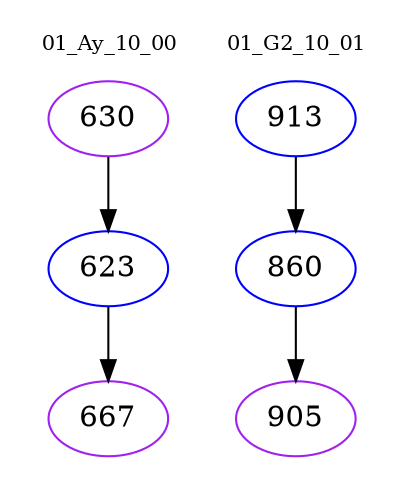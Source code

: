 digraph{
subgraph cluster_0 {
color = white
label = "01_Ay_10_00";
fontsize=10;
T0_630 [label="630", color="purple"]
T0_630 -> T0_623 [color="black"]
T0_623 [label="623", color="blue"]
T0_623 -> T0_667 [color="black"]
T0_667 [label="667", color="purple"]
}
subgraph cluster_1 {
color = white
label = "01_G2_10_01";
fontsize=10;
T1_913 [label="913", color="blue"]
T1_913 -> T1_860 [color="black"]
T1_860 [label="860", color="blue"]
T1_860 -> T1_905 [color="black"]
T1_905 [label="905", color="purple"]
}
}

